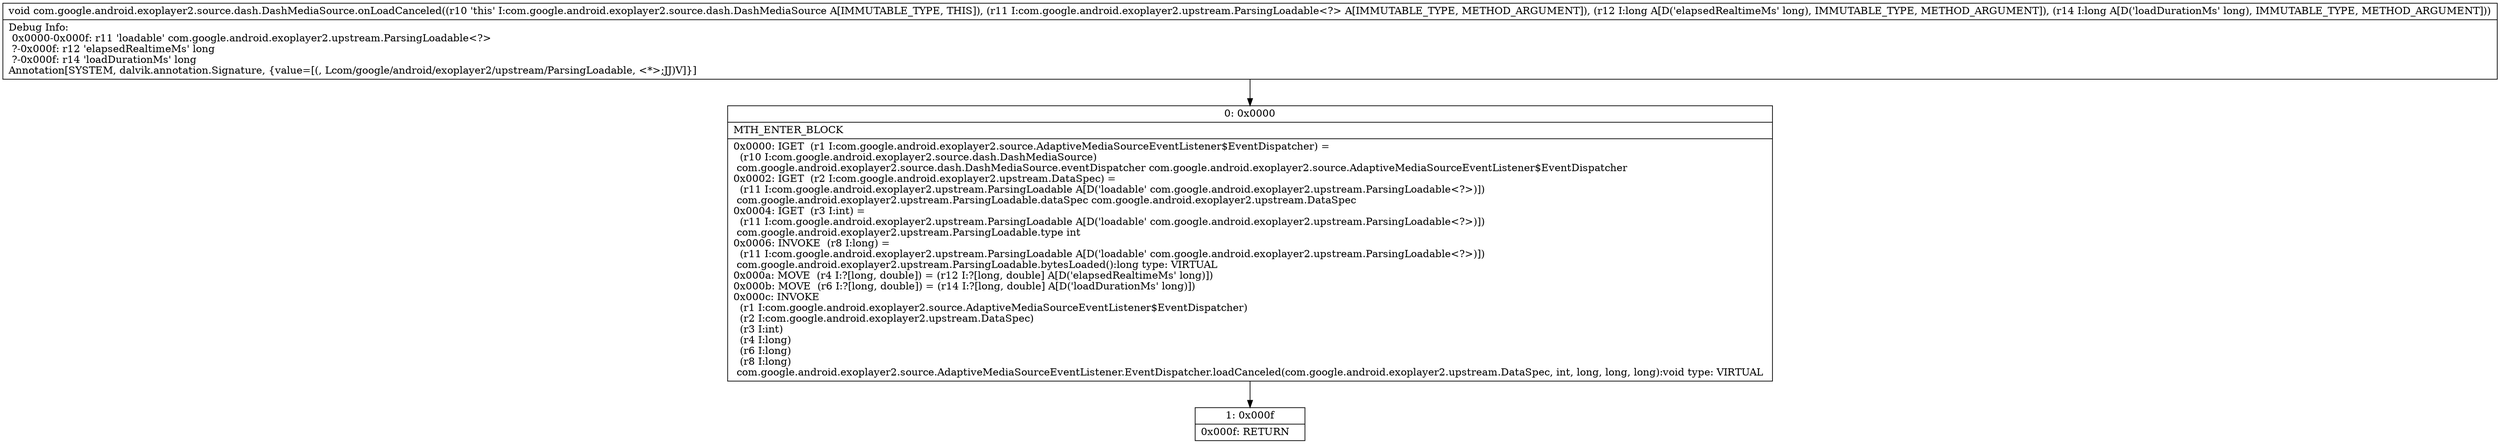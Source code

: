 digraph "CFG forcom.google.android.exoplayer2.source.dash.DashMediaSource.onLoadCanceled(Lcom\/google\/android\/exoplayer2\/upstream\/ParsingLoadable;JJ)V" {
Node_0 [shape=record,label="{0\:\ 0x0000|MTH_ENTER_BLOCK\l|0x0000: IGET  (r1 I:com.google.android.exoplayer2.source.AdaptiveMediaSourceEventListener$EventDispatcher) = \l  (r10 I:com.google.android.exoplayer2.source.dash.DashMediaSource)\l com.google.android.exoplayer2.source.dash.DashMediaSource.eventDispatcher com.google.android.exoplayer2.source.AdaptiveMediaSourceEventListener$EventDispatcher \l0x0002: IGET  (r2 I:com.google.android.exoplayer2.upstream.DataSpec) = \l  (r11 I:com.google.android.exoplayer2.upstream.ParsingLoadable A[D('loadable' com.google.android.exoplayer2.upstream.ParsingLoadable\<?\>)])\l com.google.android.exoplayer2.upstream.ParsingLoadable.dataSpec com.google.android.exoplayer2.upstream.DataSpec \l0x0004: IGET  (r3 I:int) = \l  (r11 I:com.google.android.exoplayer2.upstream.ParsingLoadable A[D('loadable' com.google.android.exoplayer2.upstream.ParsingLoadable\<?\>)])\l com.google.android.exoplayer2.upstream.ParsingLoadable.type int \l0x0006: INVOKE  (r8 I:long) = \l  (r11 I:com.google.android.exoplayer2.upstream.ParsingLoadable A[D('loadable' com.google.android.exoplayer2.upstream.ParsingLoadable\<?\>)])\l com.google.android.exoplayer2.upstream.ParsingLoadable.bytesLoaded():long type: VIRTUAL \l0x000a: MOVE  (r4 I:?[long, double]) = (r12 I:?[long, double] A[D('elapsedRealtimeMs' long)]) \l0x000b: MOVE  (r6 I:?[long, double]) = (r14 I:?[long, double] A[D('loadDurationMs' long)]) \l0x000c: INVOKE  \l  (r1 I:com.google.android.exoplayer2.source.AdaptiveMediaSourceEventListener$EventDispatcher)\l  (r2 I:com.google.android.exoplayer2.upstream.DataSpec)\l  (r3 I:int)\l  (r4 I:long)\l  (r6 I:long)\l  (r8 I:long)\l com.google.android.exoplayer2.source.AdaptiveMediaSourceEventListener.EventDispatcher.loadCanceled(com.google.android.exoplayer2.upstream.DataSpec, int, long, long, long):void type: VIRTUAL \l}"];
Node_1 [shape=record,label="{1\:\ 0x000f|0x000f: RETURN   \l}"];
MethodNode[shape=record,label="{void com.google.android.exoplayer2.source.dash.DashMediaSource.onLoadCanceled((r10 'this' I:com.google.android.exoplayer2.source.dash.DashMediaSource A[IMMUTABLE_TYPE, THIS]), (r11 I:com.google.android.exoplayer2.upstream.ParsingLoadable\<?\> A[IMMUTABLE_TYPE, METHOD_ARGUMENT]), (r12 I:long A[D('elapsedRealtimeMs' long), IMMUTABLE_TYPE, METHOD_ARGUMENT]), (r14 I:long A[D('loadDurationMs' long), IMMUTABLE_TYPE, METHOD_ARGUMENT]))  | Debug Info:\l  0x0000\-0x000f: r11 'loadable' com.google.android.exoplayer2.upstream.ParsingLoadable\<?\>\l  ?\-0x000f: r12 'elapsedRealtimeMs' long\l  ?\-0x000f: r14 'loadDurationMs' long\lAnnotation[SYSTEM, dalvik.annotation.Signature, \{value=[(, Lcom\/google\/android\/exoplayer2\/upstream\/ParsingLoadable, \<*\>;JJ)V]\}]\l}"];
MethodNode -> Node_0;
Node_0 -> Node_1;
}

